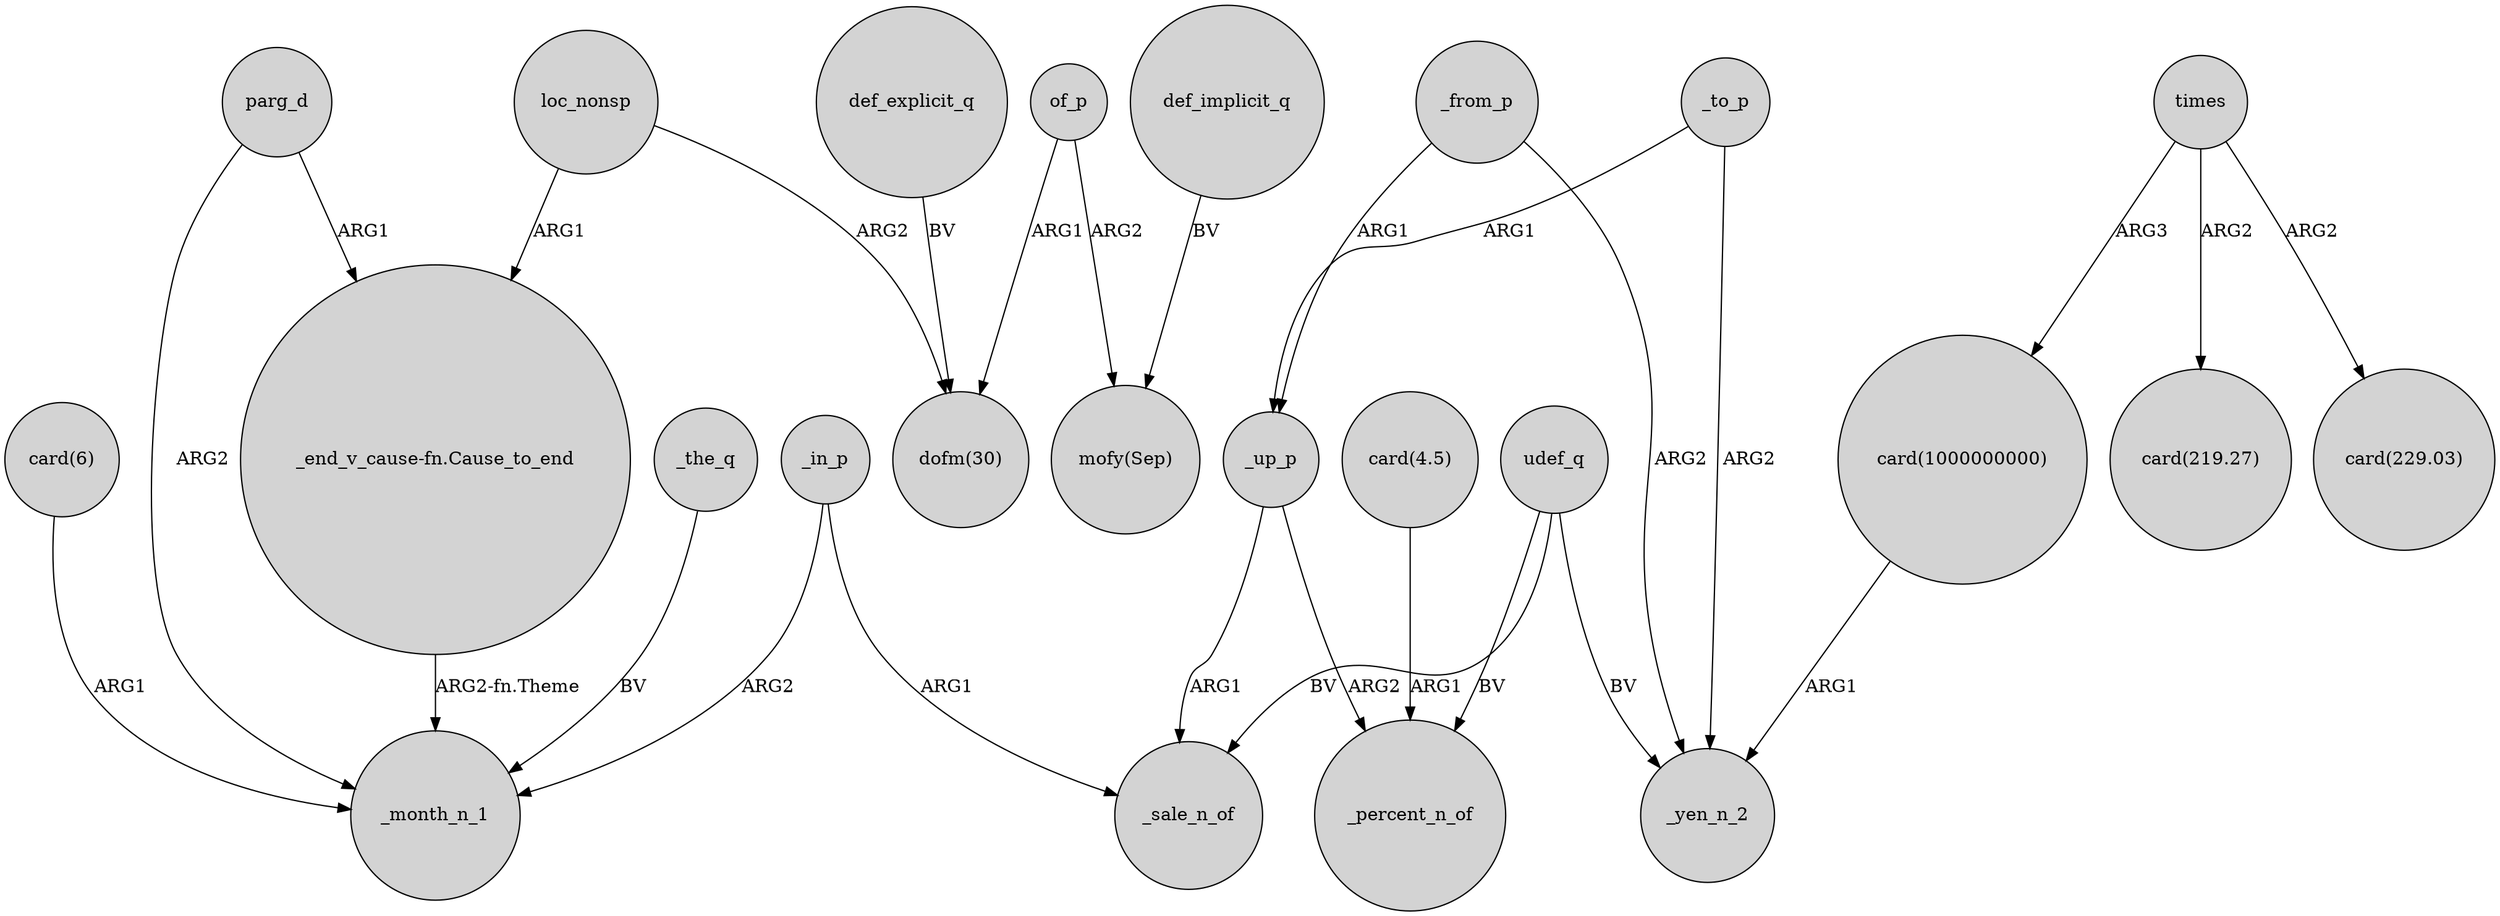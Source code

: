 digraph {
	node [shape=circle style=filled]
	_in_p -> _month_n_1 [label=ARG2]
	parg_d -> _month_n_1 [label=ARG2]
	udef_q -> _yen_n_2 [label=BV]
	"card(1000000000)" -> _yen_n_2 [label=ARG1]
	times -> "card(219.27)" [label=ARG2]
	_from_p -> _up_p [label=ARG1]
	of_p -> "mofy(Sep)" [label=ARG2]
	"_end_v_cause-fn.Cause_to_end" -> _month_n_1 [label="ARG2-fn.Theme"]
	_to_p -> _up_p [label=ARG1]
	times -> "card(1000000000)" [label=ARG3]
	def_explicit_q -> "dofm(30)" [label=BV]
	_the_q -> _month_n_1 [label=BV]
	loc_nonsp -> "dofm(30)" [label=ARG2]
	times -> "card(229.03)" [label=ARG2]
	loc_nonsp -> "_end_v_cause-fn.Cause_to_end" [label=ARG1]
	parg_d -> "_end_v_cause-fn.Cause_to_end" [label=ARG1]
	def_implicit_q -> "mofy(Sep)" [label=BV]
	"card(4.5)" -> _percent_n_of [label=ARG1]
	udef_q -> _sale_n_of [label=BV]
	_to_p -> _yen_n_2 [label=ARG2]
	_in_p -> _sale_n_of [label=ARG1]
	"card(6)" -> _month_n_1 [label=ARG1]
	udef_q -> _percent_n_of [label=BV]
	_from_p -> _yen_n_2 [label=ARG2]
	of_p -> "dofm(30)" [label=ARG1]
	_up_p -> _percent_n_of [label=ARG2]
	_up_p -> _sale_n_of [label=ARG1]
}
